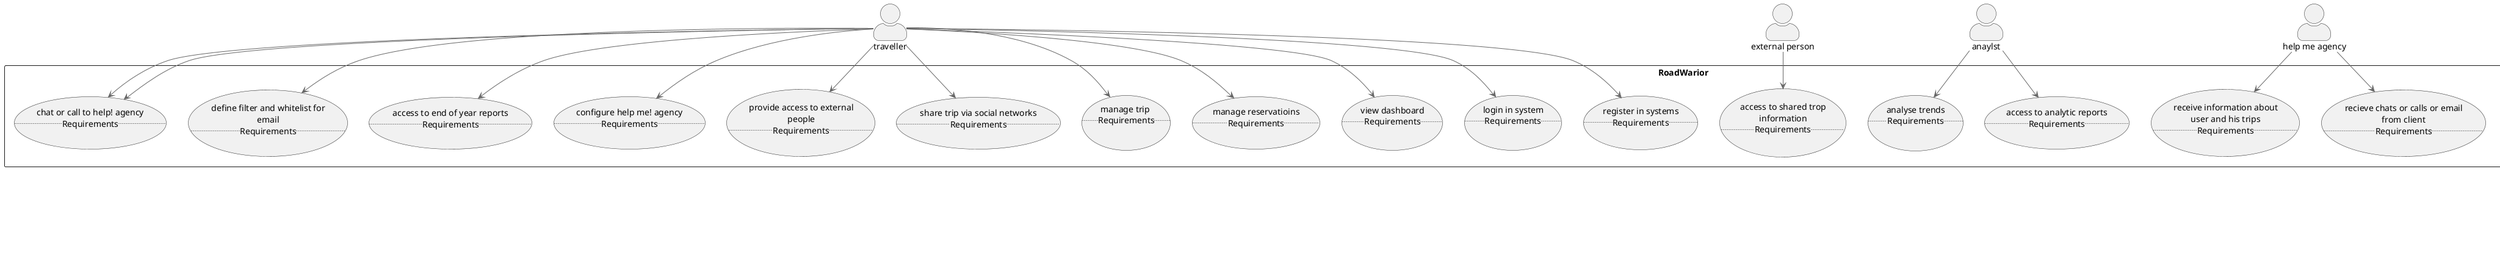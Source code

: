 @startuml UseCaseOverview
!include <C4/C4_Context>

LAYOUT_WITH_LEGEND()

actor :traveller: as tr
actor :external person: as ep
actor :anaylst: as an
actor :help me agency: as hma
actor :travel system: as ts
actor :system: as sy

rectangle RoadWarior {
  usecase RIS as "register in systems
  ..Requirements..
  "
  usecase lis as "login in system
  ..Requirements..
  "
  usecase vd as "view dashboard
  ..Requirements..
  "
    usecase mr as "manage reservatioins
  ..Requirements..
  "
  usecase mt as "manage trip
  ..Requirements..
  "
    usecase stsn as "share trip via social networks
  ..Requirements..
  "
  usecase patep as "provide access to external people
  ..Requirements..
  "

  usecase cmha as "configure help me! agency
  ..Requirements..
  "
  usecase ater as "access to end of year reports
  ..Requirements..
  "

  usecase dfawfe as "define filter and whitelist for email
  ..Requirements..
  "
  usecase coctha as "chat or call to help! agency
  ..Requirements..
  "

  usecase atsti as "access to shared trop information
  ..Requirements..
  "

  usecase atar as "access to analytic reports
  ..Requirements..
  "

  usecase at as "analyse trends
  ..Requirements..
  "
  usecase rcocoefc as "recieve chats or calls or email from client
  ..Requirements..
  "

  usecase riauaht as "receive information about user and his trips
  ..Requirements..
  "
  usecase utd as "update travel data
  ..Requirements..
  "

  usecase pe as "poll emails
  ..Requirements..
  "

    usecase afawfe as "apply filter and whitelist for emails
  ..Requirements..
  "
  usecase pnacit as "push notification about changes in trip
  ..Requirements..
  "
    usecase rft as "remove finished trip
  ..Requirements..
  "

  usecase cad as "collect analytical data
  ..Requirements..
  "


}

sy --> cad
sy --> rft
sy --> pnacit
sy --> afawfe
sy --> pe

tr --> coctha
tr --> RIS
tr --> lis
tr --> vd
tr --> mr
tr --> mt
tr --> stsn
tr --> patep
tr --> cmha
tr --> coctha
tr --> ater
tr --> dfawfe

ep --> atsti

an --> at
an --> atar

hma --> rcocoefc
hma --> riauaht

ts --> utd

@enduml
